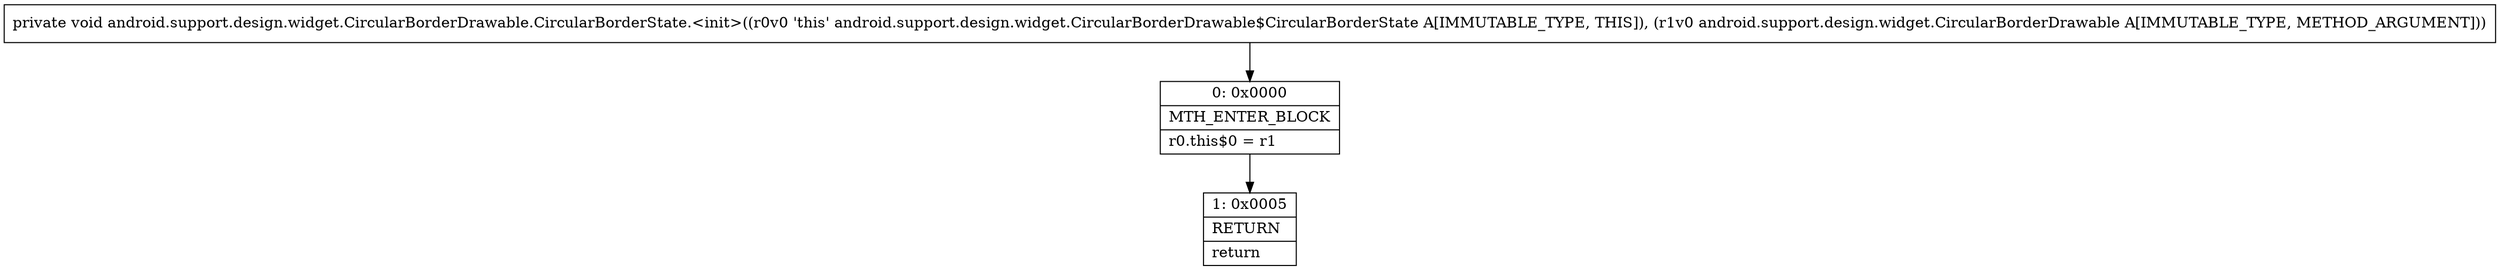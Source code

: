 digraph "CFG forandroid.support.design.widget.CircularBorderDrawable.CircularBorderState.\<init\>(Landroid\/support\/design\/widget\/CircularBorderDrawable;)V" {
Node_0 [shape=record,label="{0\:\ 0x0000|MTH_ENTER_BLOCK\l|r0.this$0 = r1\l}"];
Node_1 [shape=record,label="{1\:\ 0x0005|RETURN\l|return\l}"];
MethodNode[shape=record,label="{private void android.support.design.widget.CircularBorderDrawable.CircularBorderState.\<init\>((r0v0 'this' android.support.design.widget.CircularBorderDrawable$CircularBorderState A[IMMUTABLE_TYPE, THIS]), (r1v0 android.support.design.widget.CircularBorderDrawable A[IMMUTABLE_TYPE, METHOD_ARGUMENT])) }"];
MethodNode -> Node_0;
Node_0 -> Node_1;
}

